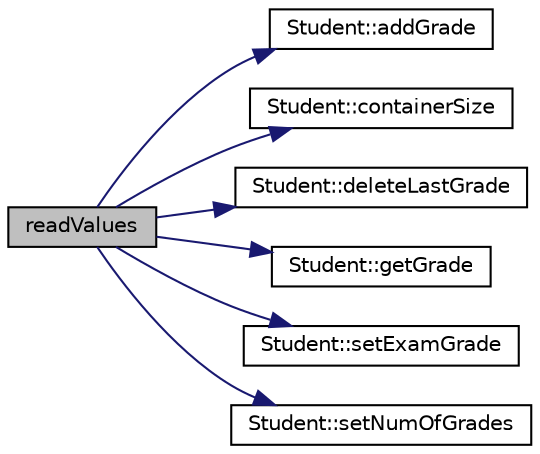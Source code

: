 digraph "readValues"
{
 // LATEX_PDF_SIZE
  edge [fontname="Helvetica",fontsize="10",labelfontname="Helvetica",labelfontsize="10"];
  node [fontname="Helvetica",fontsize="10",shape=record];
  rankdir="LR";
  Node1 [label="readValues",height=0.2,width=0.4,color="black", fillcolor="grey75", style="filled", fontcolor="black",tooltip=" "];
  Node1 -> Node2 [color="midnightblue",fontsize="10",style="solid"];
  Node2 [label="Student::addGrade",height=0.2,width=0.4,color="black", fillcolor="white", style="filled",URL="$class_student.html#ae793848e9adeb5414bc995b6a49337c3",tooltip=" "];
  Node1 -> Node3 [color="midnightblue",fontsize="10",style="solid"];
  Node3 [label="Student::containerSize",height=0.2,width=0.4,color="black", fillcolor="white", style="filled",URL="$class_student.html#af8f17cecdc32dc48794a5bc22dec0c73",tooltip=" "];
  Node1 -> Node4 [color="midnightblue",fontsize="10",style="solid"];
  Node4 [label="Student::deleteLastGrade",height=0.2,width=0.4,color="black", fillcolor="white", style="filled",URL="$class_student.html#a35bd75cb75b9bb6f691121be9e8e3cb3",tooltip=" "];
  Node1 -> Node5 [color="midnightblue",fontsize="10",style="solid"];
  Node5 [label="Student::getGrade",height=0.2,width=0.4,color="black", fillcolor="white", style="filled",URL="$class_student.html#a8dca8d440345a65b65da10319ecdf50b",tooltip=" "];
  Node1 -> Node6 [color="midnightblue",fontsize="10",style="solid"];
  Node6 [label="Student::setExamGrade",height=0.2,width=0.4,color="black", fillcolor="white", style="filled",URL="$class_student.html#a6772b925420e23cac72beb2636f54721",tooltip=" "];
  Node1 -> Node7 [color="midnightblue",fontsize="10",style="solid"];
  Node7 [label="Student::setNumOfGrades",height=0.2,width=0.4,color="black", fillcolor="white", style="filled",URL="$class_student.html#a224b9c491ef145aa5fd858201cffb815",tooltip=" "];
}

